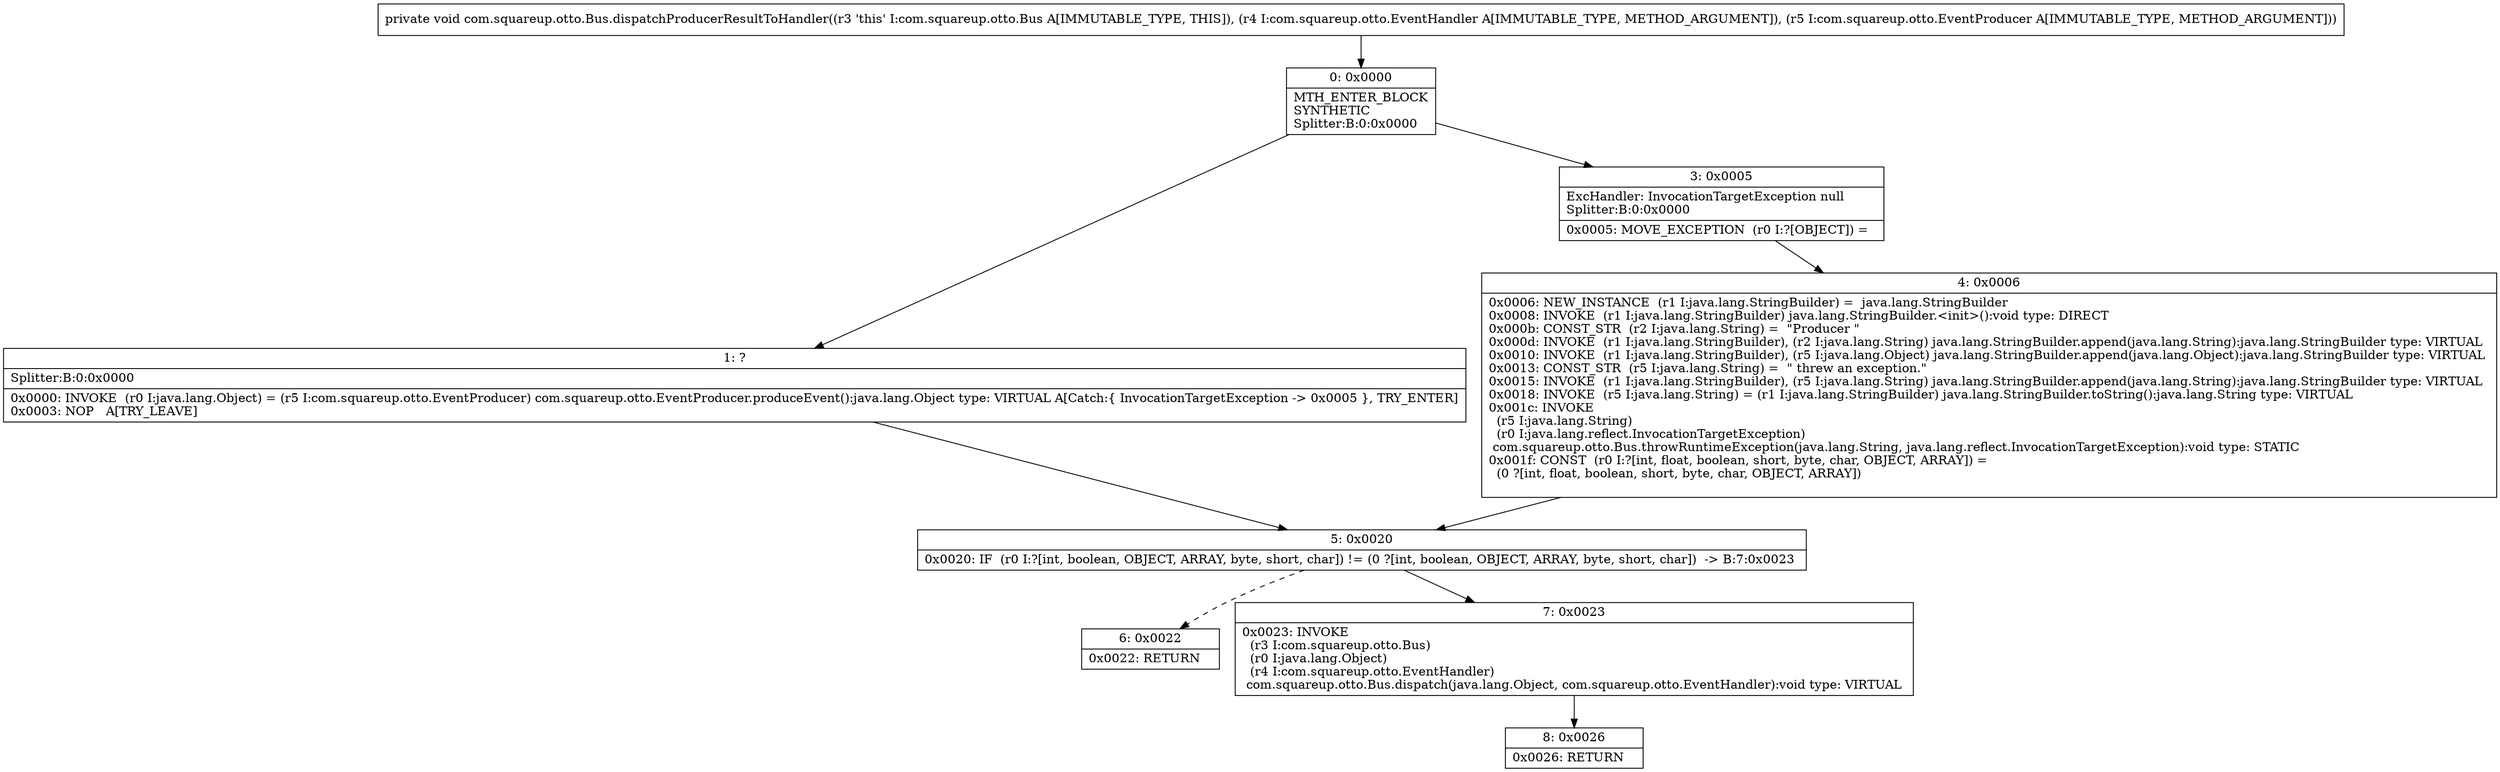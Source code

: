 digraph "CFG forcom.squareup.otto.Bus.dispatchProducerResultToHandler(Lcom\/squareup\/otto\/EventHandler;Lcom\/squareup\/otto\/EventProducer;)V" {
Node_0 [shape=record,label="{0\:\ 0x0000|MTH_ENTER_BLOCK\lSYNTHETIC\lSplitter:B:0:0x0000\l}"];
Node_1 [shape=record,label="{1\:\ ?|Splitter:B:0:0x0000\l|0x0000: INVOKE  (r0 I:java.lang.Object) = (r5 I:com.squareup.otto.EventProducer) com.squareup.otto.EventProducer.produceEvent():java.lang.Object type: VIRTUAL A[Catch:\{ InvocationTargetException \-\> 0x0005 \}, TRY_ENTER]\l0x0003: NOP   A[TRY_LEAVE]\l}"];
Node_3 [shape=record,label="{3\:\ 0x0005|ExcHandler: InvocationTargetException null\lSplitter:B:0:0x0000\l|0x0005: MOVE_EXCEPTION  (r0 I:?[OBJECT]) =  \l}"];
Node_4 [shape=record,label="{4\:\ 0x0006|0x0006: NEW_INSTANCE  (r1 I:java.lang.StringBuilder) =  java.lang.StringBuilder \l0x0008: INVOKE  (r1 I:java.lang.StringBuilder) java.lang.StringBuilder.\<init\>():void type: DIRECT \l0x000b: CONST_STR  (r2 I:java.lang.String) =  \"Producer \" \l0x000d: INVOKE  (r1 I:java.lang.StringBuilder), (r2 I:java.lang.String) java.lang.StringBuilder.append(java.lang.String):java.lang.StringBuilder type: VIRTUAL \l0x0010: INVOKE  (r1 I:java.lang.StringBuilder), (r5 I:java.lang.Object) java.lang.StringBuilder.append(java.lang.Object):java.lang.StringBuilder type: VIRTUAL \l0x0013: CONST_STR  (r5 I:java.lang.String) =  \" threw an exception.\" \l0x0015: INVOKE  (r1 I:java.lang.StringBuilder), (r5 I:java.lang.String) java.lang.StringBuilder.append(java.lang.String):java.lang.StringBuilder type: VIRTUAL \l0x0018: INVOKE  (r5 I:java.lang.String) = (r1 I:java.lang.StringBuilder) java.lang.StringBuilder.toString():java.lang.String type: VIRTUAL \l0x001c: INVOKE  \l  (r5 I:java.lang.String)\l  (r0 I:java.lang.reflect.InvocationTargetException)\l com.squareup.otto.Bus.throwRuntimeException(java.lang.String, java.lang.reflect.InvocationTargetException):void type: STATIC \l0x001f: CONST  (r0 I:?[int, float, boolean, short, byte, char, OBJECT, ARRAY]) = \l  (0 ?[int, float, boolean, short, byte, char, OBJECT, ARRAY])\l \l}"];
Node_5 [shape=record,label="{5\:\ 0x0020|0x0020: IF  (r0 I:?[int, boolean, OBJECT, ARRAY, byte, short, char]) != (0 ?[int, boolean, OBJECT, ARRAY, byte, short, char])  \-\> B:7:0x0023 \l}"];
Node_6 [shape=record,label="{6\:\ 0x0022|0x0022: RETURN   \l}"];
Node_7 [shape=record,label="{7\:\ 0x0023|0x0023: INVOKE  \l  (r3 I:com.squareup.otto.Bus)\l  (r0 I:java.lang.Object)\l  (r4 I:com.squareup.otto.EventHandler)\l com.squareup.otto.Bus.dispatch(java.lang.Object, com.squareup.otto.EventHandler):void type: VIRTUAL \l}"];
Node_8 [shape=record,label="{8\:\ 0x0026|0x0026: RETURN   \l}"];
MethodNode[shape=record,label="{private void com.squareup.otto.Bus.dispatchProducerResultToHandler((r3 'this' I:com.squareup.otto.Bus A[IMMUTABLE_TYPE, THIS]), (r4 I:com.squareup.otto.EventHandler A[IMMUTABLE_TYPE, METHOD_ARGUMENT]), (r5 I:com.squareup.otto.EventProducer A[IMMUTABLE_TYPE, METHOD_ARGUMENT])) }"];
MethodNode -> Node_0;
Node_0 -> Node_1;
Node_0 -> Node_3;
Node_1 -> Node_5;
Node_3 -> Node_4;
Node_4 -> Node_5;
Node_5 -> Node_6[style=dashed];
Node_5 -> Node_7;
Node_7 -> Node_8;
}

